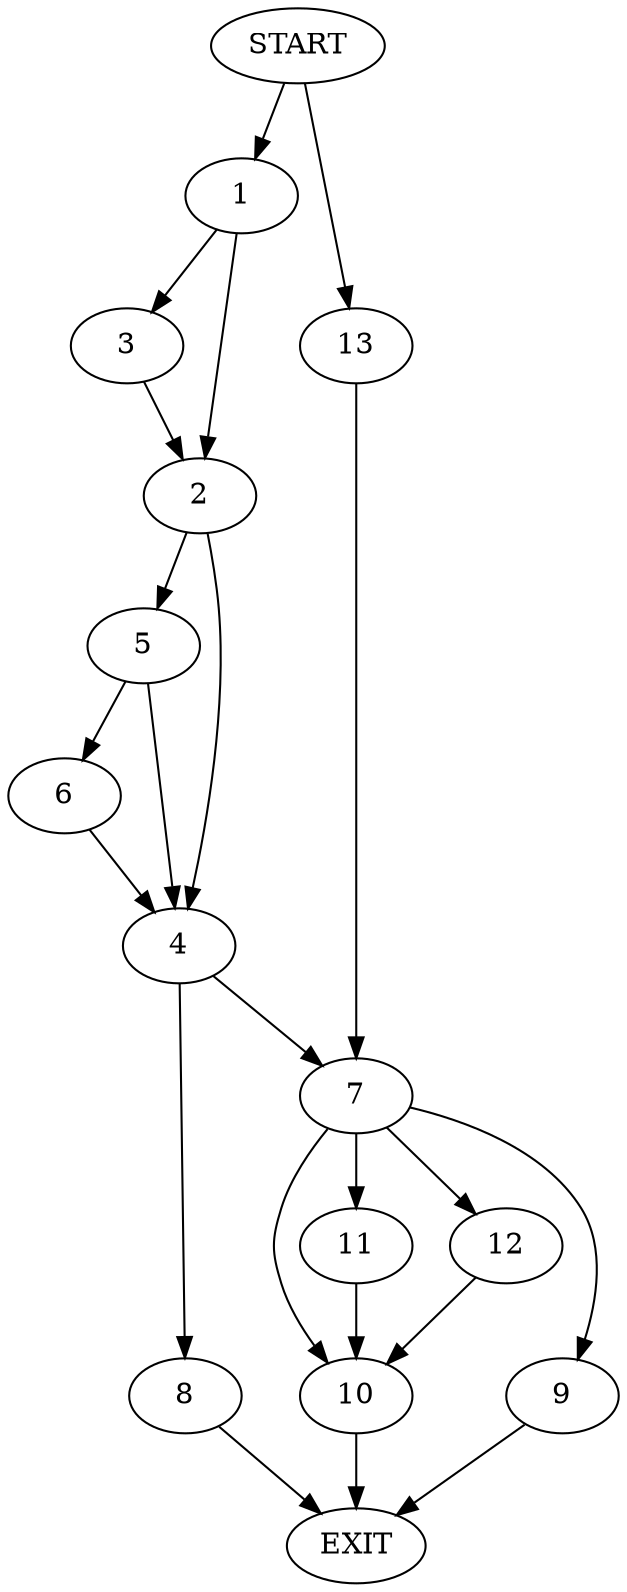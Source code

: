 digraph {
0 [label="START"]
14 [label="EXIT"]
0 -> 1
1 -> 2
1 -> 3
3 -> 2
2 -> 4
2 -> 5
5 -> 4
5 -> 6
4 -> 7
4 -> 8
6 -> 4
8 -> 14
7 -> 9
7 -> 10
7 -> 11
7 -> 12
0 -> 13
13 -> 7
12 -> 10
10 -> 14
9 -> 14
11 -> 10
}
